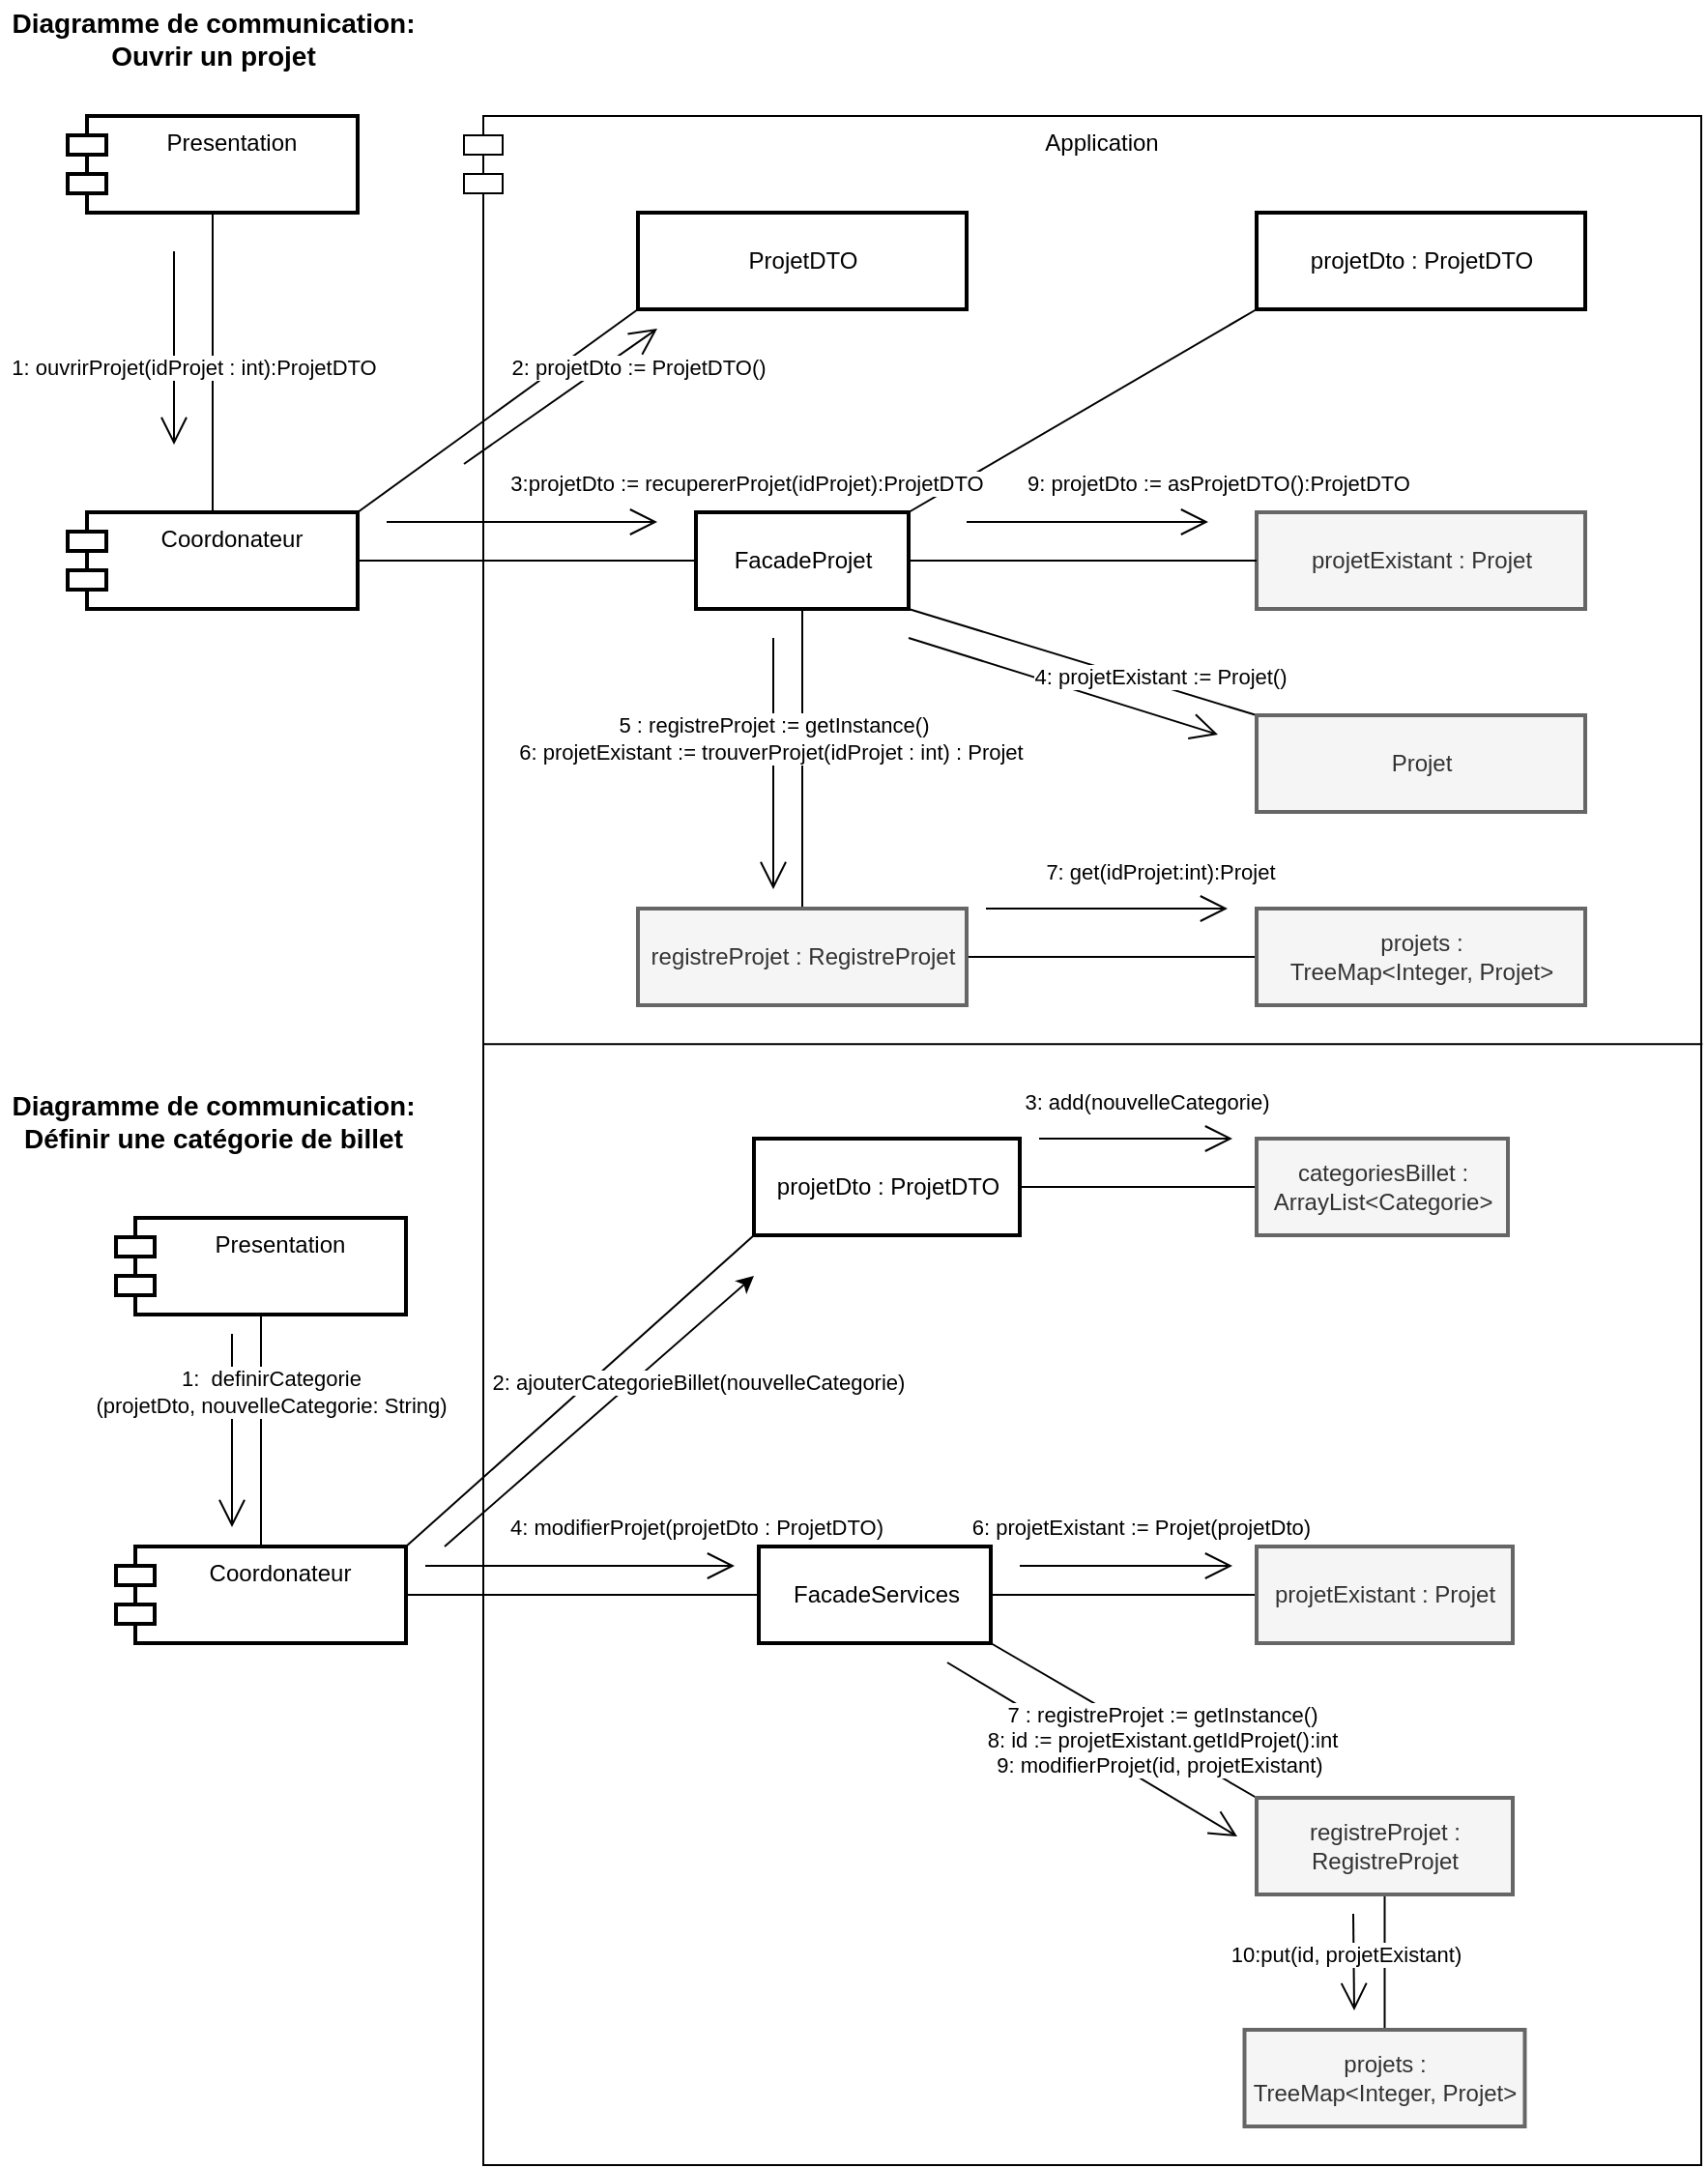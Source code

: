 <mxfile version="19.0.0" type="github">
  <diagram id="52IZLL7xsQzxs3NUUl1_" name="Page-1">
    <mxGraphModel dx="887" dy="1923" grid="1" gridSize="10" guides="1" tooltips="1" connect="1" arrows="1" fold="1" page="1" pageScale="1" pageWidth="850" pageHeight="1100" math="0" shadow="0">
      <root>
        <mxCell id="0" />
        <mxCell id="1" parent="0" />
        <mxCell id="hDqs2hNm1gBTOTLuySX5-2" value="Coordonateur" style="shape=module;align=left;spacingLeft=20;align=center;verticalAlign=top;strokeWidth=2;" parent="1" vertex="1">
          <mxGeometry x="100" y="-280" width="150" height="50" as="geometry" />
        </mxCell>
        <mxCell id="hDqs2hNm1gBTOTLuySX5-3" value="Application" style="shape=module;align=left;spacingLeft=20;align=center;verticalAlign=top;" parent="1" vertex="1">
          <mxGeometry x="280" y="-1020" width="640" height="1060" as="geometry" />
        </mxCell>
        <mxCell id="dk3OCbrw461VhQ2k63uT-19" style="edgeStyle=none;rounded=0;orthogonalLoop=1;jettySize=auto;html=1;exitX=0;exitY=1;exitDx=0;exitDy=0;entryX=1;entryY=0;entryDx=0;entryDy=0;endArrow=none;endFill=0;" parent="1" source="zlBf4Wz0gLvxMZk6vgf--4" target="dk3OCbrw461VhQ2k63uT-10" edge="1">
          <mxGeometry relative="1" as="geometry" />
        </mxCell>
        <mxCell id="zlBf4Wz0gLvxMZk6vgf--4" value="projetDto : ProjetDTO" style="html=1;strokeWidth=2;" parent="1" vertex="1">
          <mxGeometry x="690" y="-970" width="170" height="50" as="geometry" />
        </mxCell>
        <mxCell id="zlBf4Wz0gLvxMZk6vgf--22" style="rounded=0;orthogonalLoop=1;jettySize=auto;html=1;entryX=0;entryY=0;entryDx=0;entryDy=0;endArrow=none;endFill=0;exitX=1;exitY=1;exitDx=0;exitDy=0;" parent="1" source="zlBf4Wz0gLvxMZk6vgf--5" target="TzgPYY4RlzZjaDo3wwwL-1" edge="1">
          <mxGeometry relative="1" as="geometry" />
        </mxCell>
        <mxCell id="TzgPYY4RlzZjaDo3wwwL-3" style="edgeStyle=none;rounded=0;orthogonalLoop=1;jettySize=auto;html=1;entryX=0;entryY=0.5;entryDx=0;entryDy=0;endArrow=none;endFill=0;" parent="1" source="zlBf4Wz0gLvxMZk6vgf--5" target="TzgPYY4RlzZjaDo3wwwL-2" edge="1">
          <mxGeometry relative="1" as="geometry" />
        </mxCell>
        <mxCell id="zlBf4Wz0gLvxMZk6vgf--5" value="FacadeServices" style="html=1;strokeWidth=2;" parent="1" vertex="1">
          <mxGeometry x="432.5" y="-280" width="120" height="50" as="geometry" />
        </mxCell>
        <mxCell id="zlBf4Wz0gLvxMZk6vgf--6" value="" style="endArrow=open;endFill=1;endSize=12;html=1;rounded=0;" parent="1" edge="1">
          <mxGeometry width="160" relative="1" as="geometry">
            <mxPoint x="260" y="-270" as="sourcePoint" />
            <mxPoint x="420" y="-270" as="targetPoint" />
          </mxGeometry>
        </mxCell>
        <mxCell id="zlBf4Wz0gLvxMZk6vgf--7" value="4: modifierProjet(projetDto : ProjetDTO)" style="edgeLabel;html=1;align=center;verticalAlign=middle;resizable=0;points=[];" parent="zlBf4Wz0gLvxMZk6vgf--6" connectable="0" vertex="1">
          <mxGeometry x="0.176" relative="1" as="geometry">
            <mxPoint x="46" y="-20" as="offset" />
          </mxGeometry>
        </mxCell>
        <mxCell id="zlBf4Wz0gLvxMZk6vgf--12" value="" style="endArrow=open;endFill=1;endSize=12;html=1;rounded=0;" parent="1" edge="1">
          <mxGeometry width="160" relative="1" as="geometry">
            <mxPoint x="567.5" y="-270" as="sourcePoint" />
            <mxPoint x="677.5" y="-270" as="targetPoint" />
          </mxGeometry>
        </mxCell>
        <mxCell id="zlBf4Wz0gLvxMZk6vgf--13" value="6: projetExistant := Projet(projetDto)" style="edgeLabel;html=1;align=center;verticalAlign=middle;resizable=0;points=[];" parent="zlBf4Wz0gLvxMZk6vgf--12" connectable="0" vertex="1">
          <mxGeometry x="0.176" relative="1" as="geometry">
            <mxPoint x="-2" y="-20" as="offset" />
          </mxGeometry>
        </mxCell>
        <mxCell id="zlBf4Wz0gLvxMZk6vgf--21" value="" style="endArrow=none;html=1;rounded=0;exitX=1;exitY=0.5;exitDx=0;exitDy=0;entryX=0;entryY=0.5;entryDx=0;entryDy=0;" parent="1" source="hDqs2hNm1gBTOTLuySX5-2" target="zlBf4Wz0gLvxMZk6vgf--5" edge="1">
          <mxGeometry width="50" height="50" relative="1" as="geometry">
            <mxPoint x="620" y="-110" as="sourcePoint" />
            <mxPoint x="670" y="-160" as="targetPoint" />
          </mxGeometry>
        </mxCell>
        <mxCell id="zlBf4Wz0gLvxMZk6vgf--28" value="Diagramme de communication:&lt;br style=&quot;font-size: 14px;&quot;&gt;Définir une catégorie de billet" style="text;html=1;align=center;verticalAlign=middle;resizable=0;points=[];autosize=1;strokeColor=none;fillColor=none;fontStyle=1;fontSize=14;" parent="1" vertex="1">
          <mxGeometry x="40" y="-520" width="220" height="40" as="geometry" />
        </mxCell>
        <mxCell id="dk3OCbrw461VhQ2k63uT-57" style="edgeStyle=none;rounded=0;orthogonalLoop=1;jettySize=auto;html=1;exitX=0.5;exitY=1;exitDx=0;exitDy=0;entryX=0.5;entryY=0;entryDx=0;entryDy=0;endArrow=none;endFill=0;" parent="1" source="TzgPYY4RlzZjaDo3wwwL-1" target="dk3OCbrw461VhQ2k63uT-56" edge="1">
          <mxGeometry relative="1" as="geometry" />
        </mxCell>
        <mxCell id="TzgPYY4RlzZjaDo3wwwL-1" value="registreProjet : &lt;br&gt;RegistreProjet" style="html=1;fillColor=#f5f5f5;fontColor=#333333;strokeColor=#666666;strokeWidth=2;" parent="1" vertex="1">
          <mxGeometry x="690" y="-150" width="132.5" height="50" as="geometry" />
        </mxCell>
        <mxCell id="TzgPYY4RlzZjaDo3wwwL-2" value="projetExistant : Projet" style="html=1;fillColor=#f5f5f5;fontColor=#333333;strokeColor=#666666;strokeWidth=2;" parent="1" vertex="1">
          <mxGeometry x="690" y="-280" width="132.5" height="50" as="geometry" />
        </mxCell>
        <mxCell id="TzgPYY4RlzZjaDo3wwwL-5" value="" style="endArrow=open;endFill=1;endSize=12;html=1;rounded=0;exitX=0;exitY=1;exitDx=0;exitDy=0;" parent="1" edge="1">
          <mxGeometry width="160" relative="1" as="geometry">
            <mxPoint x="530" y="-220" as="sourcePoint" />
            <mxPoint x="680" y="-130" as="targetPoint" />
          </mxGeometry>
        </mxCell>
        <mxCell id="TzgPYY4RlzZjaDo3wwwL-6" value="7 : registreProjet := getInstance()&lt;br&gt;8: id := projetExistant.getIdProjet():int&lt;br&gt;9: modifierProjet(id, projetExistant)&amp;nbsp;" style="edgeLabel;html=1;align=center;verticalAlign=middle;resizable=0;points=[];" parent="TzgPYY4RlzZjaDo3wwwL-5" connectable="0" vertex="1">
          <mxGeometry x="0.176" relative="1" as="geometry">
            <mxPoint x="22" y="-13" as="offset" />
          </mxGeometry>
        </mxCell>
        <mxCell id="dk3OCbrw461VhQ2k63uT-7" style="edgeStyle=orthogonalEdgeStyle;rounded=0;orthogonalLoop=1;jettySize=auto;html=1;entryX=0;entryY=0.5;entryDx=0;entryDy=0;endArrow=none;endFill=0;" parent="1" source="dk3OCbrw461VhQ2k63uT-1" target="dk3OCbrw461VhQ2k63uT-10" edge="1">
          <mxGeometry relative="1" as="geometry" />
        </mxCell>
        <mxCell id="dk3OCbrw461VhQ2k63uT-1" value="Coordonateur" style="shape=module;align=left;spacingLeft=20;align=center;verticalAlign=top;strokeWidth=2;" parent="1" vertex="1">
          <mxGeometry x="75" y="-815" width="150" height="50" as="geometry" />
        </mxCell>
        <mxCell id="dk3OCbrw461VhQ2k63uT-4" value="" style="edgeStyle=orthogonalEdgeStyle;rounded=0;orthogonalLoop=1;jettySize=auto;html=1;endArrow=none;endFill=0;" parent="1" source="dk3OCbrw461VhQ2k63uT-2" target="dk3OCbrw461VhQ2k63uT-1" edge="1">
          <mxGeometry relative="1" as="geometry" />
        </mxCell>
        <mxCell id="dk3OCbrw461VhQ2k63uT-2" value="Presentation" style="shape=module;align=left;spacingLeft=20;align=center;verticalAlign=top;strokeWidth=2;" parent="1" vertex="1">
          <mxGeometry x="75" y="-1020" width="150" height="50" as="geometry" />
        </mxCell>
        <mxCell id="dk3OCbrw461VhQ2k63uT-3" value="projetExistant : Projet" style="html=1;strokeWidth=2;fillColor=#f5f5f5;fontColor=#333333;strokeColor=#666666;" parent="1" vertex="1">
          <mxGeometry x="690" y="-815" width="170" height="50" as="geometry" />
        </mxCell>
        <mxCell id="dk3OCbrw461VhQ2k63uT-5" value="" style="endArrow=open;endFill=1;endSize=12;html=1;rounded=0;" parent="1" edge="1">
          <mxGeometry width="160" relative="1" as="geometry">
            <mxPoint x="130" y="-950" as="sourcePoint" />
            <mxPoint x="130" y="-850" as="targetPoint" />
          </mxGeometry>
        </mxCell>
        <mxCell id="dk3OCbrw461VhQ2k63uT-6" value="1: ouvrirProjet(idProjet : int):ProjetDTO" style="edgeLabel;html=1;align=center;verticalAlign=middle;resizable=0;points=[];" parent="dk3OCbrw461VhQ2k63uT-5" connectable="0" vertex="1">
          <mxGeometry x="0.176" relative="1" as="geometry">
            <mxPoint x="10" y="1" as="offset" />
          </mxGeometry>
        </mxCell>
        <mxCell id="dk3OCbrw461VhQ2k63uT-8" value="" style="endArrow=open;endFill=1;endSize=12;html=1;rounded=0;" parent="1" edge="1">
          <mxGeometry width="160" relative="1" as="geometry">
            <mxPoint x="240" y="-810" as="sourcePoint" />
            <mxPoint x="380" y="-810" as="targetPoint" />
          </mxGeometry>
        </mxCell>
        <mxCell id="dk3OCbrw461VhQ2k63uT-9" value="3:projetDto := recupererProjet(idProjet):ProjetDTO" style="edgeLabel;html=1;align=center;verticalAlign=middle;resizable=0;points=[];" parent="dk3OCbrw461VhQ2k63uT-8" connectable="0" vertex="1">
          <mxGeometry x="0.176" relative="1" as="geometry">
            <mxPoint x="103" y="-20" as="offset" />
          </mxGeometry>
        </mxCell>
        <mxCell id="dk3OCbrw461VhQ2k63uT-11" style="edgeStyle=orthogonalEdgeStyle;rounded=0;orthogonalLoop=1;jettySize=auto;html=1;entryX=0;entryY=0.5;entryDx=0;entryDy=0;endArrow=none;endFill=0;" parent="1" source="dk3OCbrw461VhQ2k63uT-10" target="dk3OCbrw461VhQ2k63uT-3" edge="1">
          <mxGeometry relative="1" as="geometry" />
        </mxCell>
        <mxCell id="dk3OCbrw461VhQ2k63uT-15" style="rounded=0;orthogonalLoop=1;jettySize=auto;html=1;exitX=0.5;exitY=1;exitDx=0;exitDy=0;entryX=0.5;entryY=0;entryDx=0;entryDy=0;endArrow=none;endFill=0;" parent="1" source="dk3OCbrw461VhQ2k63uT-10" target="dk3OCbrw461VhQ2k63uT-14" edge="1">
          <mxGeometry relative="1" as="geometry" />
        </mxCell>
        <mxCell id="dk3OCbrw461VhQ2k63uT-21" style="edgeStyle=none;rounded=0;orthogonalLoop=1;jettySize=auto;html=1;exitX=1;exitY=1;exitDx=0;exitDy=0;entryX=0;entryY=0;entryDx=0;entryDy=0;endArrow=none;endFill=0;" parent="1" source="dk3OCbrw461VhQ2k63uT-10" target="dk3OCbrw461VhQ2k63uT-20" edge="1">
          <mxGeometry relative="1" as="geometry" />
        </mxCell>
        <mxCell id="dk3OCbrw461VhQ2k63uT-31" style="edgeStyle=none;rounded=0;orthogonalLoop=1;jettySize=auto;html=1;exitX=1;exitY=0;exitDx=0;exitDy=0;entryX=0;entryY=1;entryDx=0;entryDy=0;endArrow=none;endFill=0;" parent="1" source="dk3OCbrw461VhQ2k63uT-1" target="dk3OCbrw461VhQ2k63uT-30" edge="1">
          <mxGeometry relative="1" as="geometry" />
        </mxCell>
        <mxCell id="dk3OCbrw461VhQ2k63uT-10" value="FacadeProjet" style="html=1;strokeWidth=2;" parent="1" vertex="1">
          <mxGeometry x="400" y="-815" width="110" height="50" as="geometry" />
        </mxCell>
        <mxCell id="dk3OCbrw461VhQ2k63uT-12" value="" style="endArrow=open;endFill=1;endSize=12;html=1;rounded=0;" parent="1" edge="1">
          <mxGeometry width="160" relative="1" as="geometry">
            <mxPoint x="540" y="-810" as="sourcePoint" />
            <mxPoint x="665" y="-810" as="targetPoint" />
          </mxGeometry>
        </mxCell>
        <mxCell id="dk3OCbrw461VhQ2k63uT-13" value="9: projetDto := asProjetDTO():ProjetDTO" style="edgeLabel;html=1;align=center;verticalAlign=middle;resizable=0;points=[];" parent="dk3OCbrw461VhQ2k63uT-12" connectable="0" vertex="1">
          <mxGeometry x="0.176" relative="1" as="geometry">
            <mxPoint x="56" y="-20" as="offset" />
          </mxGeometry>
        </mxCell>
        <mxCell id="dk3OCbrw461VhQ2k63uT-25" style="edgeStyle=none;rounded=0;orthogonalLoop=1;jettySize=auto;html=1;entryX=0;entryY=0.5;entryDx=0;entryDy=0;endArrow=none;endFill=0;" parent="1" source="dk3OCbrw461VhQ2k63uT-14" target="dk3OCbrw461VhQ2k63uT-24" edge="1">
          <mxGeometry relative="1" as="geometry" />
        </mxCell>
        <mxCell id="dk3OCbrw461VhQ2k63uT-14" value="registreProjet : RegistreProjet" style="html=1;fillColor=#f5f5f5;fontColor=#333333;strokeColor=#666666;strokeWidth=2;" parent="1" vertex="1">
          <mxGeometry x="370" y="-610" width="170" height="50" as="geometry" />
        </mxCell>
        <mxCell id="dk3OCbrw461VhQ2k63uT-16" value="" style="endArrow=open;endFill=1;endSize=12;html=1;rounded=0;" parent="1" edge="1">
          <mxGeometry width="160" relative="1" as="geometry">
            <mxPoint x="440" y="-750" as="sourcePoint" />
            <mxPoint x="440" y="-620" as="targetPoint" />
          </mxGeometry>
        </mxCell>
        <mxCell id="dk3OCbrw461VhQ2k63uT-17" value="5 : registreProjet := getInstance()&lt;br&gt;6: projetExistant := trouverProjet(idProjet : int) : Projet&amp;nbsp;" style="edgeLabel;html=1;align=center;verticalAlign=middle;resizable=0;points=[];" parent="dk3OCbrw461VhQ2k63uT-16" connectable="0" vertex="1">
          <mxGeometry x="0.176" relative="1" as="geometry">
            <mxPoint y="-25" as="offset" />
          </mxGeometry>
        </mxCell>
        <mxCell id="dk3OCbrw461VhQ2k63uT-20" value="Projet" style="html=1;strokeWidth=2;fillColor=#f5f5f5;fontColor=#333333;strokeColor=#666666;" parent="1" vertex="1">
          <mxGeometry x="690" y="-710" width="170" height="50" as="geometry" />
        </mxCell>
        <mxCell id="dk3OCbrw461VhQ2k63uT-22" value="" style="endArrow=open;endFill=1;endSize=12;html=1;rounded=0;" parent="1" edge="1">
          <mxGeometry width="160" relative="1" as="geometry">
            <mxPoint x="510" y="-750" as="sourcePoint" />
            <mxPoint x="670" y="-700" as="targetPoint" />
          </mxGeometry>
        </mxCell>
        <mxCell id="dk3OCbrw461VhQ2k63uT-23" value="4: projetExistant := Projet()" style="edgeLabel;html=1;align=center;verticalAlign=middle;resizable=0;points=[];" parent="dk3OCbrw461VhQ2k63uT-22" connectable="0" vertex="1">
          <mxGeometry x="0.176" relative="1" as="geometry">
            <mxPoint x="36" y="-10" as="offset" />
          </mxGeometry>
        </mxCell>
        <mxCell id="dk3OCbrw461VhQ2k63uT-24" value="projets : &lt;br&gt;TreeMap&amp;lt;Integer, Projet&amp;gt;" style="html=1;fillColor=#f5f5f5;fontColor=#333333;strokeColor=#666666;strokeWidth=2;" parent="1" vertex="1">
          <mxGeometry x="690" y="-610" width="170" height="50" as="geometry" />
        </mxCell>
        <mxCell id="dk3OCbrw461VhQ2k63uT-26" value="" style="endArrow=open;endFill=1;endSize=12;html=1;rounded=0;" parent="1" edge="1">
          <mxGeometry width="160" relative="1" as="geometry">
            <mxPoint x="550" y="-610" as="sourcePoint" />
            <mxPoint x="675" y="-610" as="targetPoint" />
          </mxGeometry>
        </mxCell>
        <mxCell id="dk3OCbrw461VhQ2k63uT-27" value="7: get(idProjet:int):Projet" style="edgeLabel;html=1;align=center;verticalAlign=middle;resizable=0;points=[];" parent="dk3OCbrw461VhQ2k63uT-26" connectable="0" vertex="1">
          <mxGeometry x="0.176" relative="1" as="geometry">
            <mxPoint x="16" y="-19" as="offset" />
          </mxGeometry>
        </mxCell>
        <mxCell id="dk3OCbrw461VhQ2k63uT-30" value="ProjetDTO" style="html=1;strokeWidth=2;" parent="1" vertex="1">
          <mxGeometry x="370" y="-970" width="170" height="50" as="geometry" />
        </mxCell>
        <mxCell id="dk3OCbrw461VhQ2k63uT-32" value="" style="endArrow=open;endFill=1;endSize=12;html=1;rounded=0;" parent="1" edge="1">
          <mxGeometry width="160" relative="1" as="geometry">
            <mxPoint x="280" y="-840" as="sourcePoint" />
            <mxPoint x="380" y="-910" as="targetPoint" />
          </mxGeometry>
        </mxCell>
        <mxCell id="dk3OCbrw461VhQ2k63uT-33" value="2: projetDto := ProjetDTO()" style="edgeLabel;html=1;align=center;verticalAlign=middle;resizable=0;points=[];" parent="dk3OCbrw461VhQ2k63uT-32" connectable="0" vertex="1">
          <mxGeometry x="0.176" relative="1" as="geometry">
            <mxPoint x="31" y="-9" as="offset" />
          </mxGeometry>
        </mxCell>
        <mxCell id="dk3OCbrw461VhQ2k63uT-36" style="edgeStyle=none;rounded=0;orthogonalLoop=1;jettySize=auto;html=1;entryX=0.5;entryY=0;entryDx=0;entryDy=0;endArrow=none;endFill=0;" parent="1" source="dk3OCbrw461VhQ2k63uT-35" target="hDqs2hNm1gBTOTLuySX5-2" edge="1">
          <mxGeometry relative="1" as="geometry" />
        </mxCell>
        <mxCell id="dk3OCbrw461VhQ2k63uT-35" value="Presentation" style="shape=module;align=left;spacingLeft=20;align=center;verticalAlign=top;strokeWidth=2;" parent="1" vertex="1">
          <mxGeometry x="100" y="-450" width="150" height="50" as="geometry" />
        </mxCell>
        <mxCell id="dk3OCbrw461VhQ2k63uT-37" value="" style="endArrow=open;endFill=1;endSize=12;html=1;rounded=0;" parent="1" edge="1">
          <mxGeometry width="160" relative="1" as="geometry">
            <mxPoint x="160" y="-390" as="sourcePoint" />
            <mxPoint x="160" y="-290" as="targetPoint" />
          </mxGeometry>
        </mxCell>
        <mxCell id="dk3OCbrw461VhQ2k63uT-38" value="1:&amp;nbsp; definirCategorie&lt;br&gt;(projetDto, nouvelleCategorie: String)" style="edgeLabel;html=1;align=center;verticalAlign=middle;resizable=0;points=[];" parent="dk3OCbrw461VhQ2k63uT-37" connectable="0" vertex="1">
          <mxGeometry x="0.176" relative="1" as="geometry">
            <mxPoint x="20" y="-29" as="offset" />
          </mxGeometry>
        </mxCell>
        <mxCell id="dk3OCbrw461VhQ2k63uT-49" style="edgeStyle=none;rounded=0;orthogonalLoop=1;jettySize=auto;html=1;exitX=0;exitY=1;exitDx=0;exitDy=0;entryX=1;entryY=0;entryDx=0;entryDy=0;endArrow=none;endFill=0;" parent="1" source="dk3OCbrw461VhQ2k63uT-44" target="hDqs2hNm1gBTOTLuySX5-2" edge="1">
          <mxGeometry relative="1" as="geometry" />
        </mxCell>
        <mxCell id="dk3OCbrw461VhQ2k63uT-51" style="edgeStyle=none;rounded=0;orthogonalLoop=1;jettySize=auto;html=1;entryX=0;entryY=0.5;entryDx=0;entryDy=0;endArrow=none;endFill=0;" parent="1" source="dk3OCbrw461VhQ2k63uT-44" target="dk3OCbrw461VhQ2k63uT-50" edge="1">
          <mxGeometry relative="1" as="geometry" />
        </mxCell>
        <mxCell id="dk3OCbrw461VhQ2k63uT-55" style="edgeStyle=none;rounded=0;orthogonalLoop=1;jettySize=auto;html=1;entryX=0.016;entryY=0.453;entryDx=0;entryDy=0;entryPerimeter=0;endArrow=none;endFill=0;exitX=1.001;exitY=0.453;exitDx=0;exitDy=0;exitPerimeter=0;" parent="1" source="hDqs2hNm1gBTOTLuySX5-3" target="hDqs2hNm1gBTOTLuySX5-3" edge="1">
          <mxGeometry relative="1" as="geometry">
            <mxPoint x="880" y="-540" as="sourcePoint" />
          </mxGeometry>
        </mxCell>
        <mxCell id="dk3OCbrw461VhQ2k63uT-44" value="projetDto : ProjetDTO" style="html=1;strokeWidth=2;" parent="1" vertex="1">
          <mxGeometry x="430" y="-491" width="137.5" height="50" as="geometry" />
        </mxCell>
        <mxCell id="dk3OCbrw461VhQ2k63uT-46" value="" style="endArrow=classic;html=1;rounded=0;" parent="1" edge="1">
          <mxGeometry width="50" height="50" relative="1" as="geometry">
            <mxPoint x="270" y="-280" as="sourcePoint" />
            <mxPoint x="430" y="-420" as="targetPoint" />
          </mxGeometry>
        </mxCell>
        <mxCell id="dk3OCbrw461VhQ2k63uT-47" value="2: ajouterCategorieBillet(nouvelleCategorie)" style="edgeLabel;html=1;align=center;verticalAlign=middle;resizable=0;points=[];" parent="dk3OCbrw461VhQ2k63uT-46" vertex="1" connectable="0">
          <mxGeometry x="-0.414" y="-1" relative="1" as="geometry">
            <mxPoint x="83" y="-45" as="offset" />
          </mxGeometry>
        </mxCell>
        <mxCell id="dk3OCbrw461VhQ2k63uT-48" value="Diagramme de communication:&lt;br style=&quot;font-size: 14px;&quot;&gt;Ouvrir un projet" style="text;html=1;align=center;verticalAlign=middle;resizable=0;points=[];autosize=1;strokeColor=none;fillColor=none;fontStyle=1;fontSize=14;" parent="1" vertex="1">
          <mxGeometry x="40" y="-1080" width="220" height="40" as="geometry" />
        </mxCell>
        <mxCell id="dk3OCbrw461VhQ2k63uT-50" value="categoriesBillet :&lt;br&gt;ArrayList&amp;lt;Categorie&amp;gt;" style="html=1;strokeWidth=2;fillColor=#f5f5f5;fontColor=#333333;strokeColor=#666666;" parent="1" vertex="1">
          <mxGeometry x="690" y="-491" width="130" height="50" as="geometry" />
        </mxCell>
        <mxCell id="dk3OCbrw461VhQ2k63uT-52" value="" style="endArrow=open;endFill=1;endSize=12;html=1;rounded=0;" parent="1" edge="1">
          <mxGeometry width="160" relative="1" as="geometry">
            <mxPoint x="577.5" y="-491" as="sourcePoint" />
            <mxPoint x="677.5" y="-491" as="targetPoint" />
          </mxGeometry>
        </mxCell>
        <mxCell id="dk3OCbrw461VhQ2k63uT-53" value="3: add(nouvelleCategorie)" style="edgeLabel;html=1;align=center;verticalAlign=middle;resizable=0;points=[];" parent="dk3OCbrw461VhQ2k63uT-52" connectable="0" vertex="1">
          <mxGeometry x="0.176" relative="1" as="geometry">
            <mxPoint x="-4" y="-19" as="offset" />
          </mxGeometry>
        </mxCell>
        <mxCell id="dk3OCbrw461VhQ2k63uT-56" value="projets : &lt;br&gt;TreeMap&amp;lt;Integer, Projet&amp;gt;" style="html=1;fillColor=#f5f5f5;fontColor=#333333;strokeColor=#666666;strokeWidth=2;" parent="1" vertex="1">
          <mxGeometry x="683.75" y="-30" width="145" height="50" as="geometry" />
        </mxCell>
        <mxCell id="dk3OCbrw461VhQ2k63uT-58" value="" style="endArrow=open;endFill=1;endSize=12;html=1;rounded=0;" parent="1" edge="1">
          <mxGeometry width="160" relative="1" as="geometry">
            <mxPoint x="740" y="-90" as="sourcePoint" />
            <mxPoint x="740.5" y="-40" as="targetPoint" />
          </mxGeometry>
        </mxCell>
        <mxCell id="dk3OCbrw461VhQ2k63uT-59" value="10:put(id, projetExistant)" style="edgeLabel;html=1;align=center;verticalAlign=middle;resizable=0;points=[];" parent="dk3OCbrw461VhQ2k63uT-58" connectable="0" vertex="1">
          <mxGeometry x="0.176" relative="1" as="geometry">
            <mxPoint x="-5" y="-9" as="offset" />
          </mxGeometry>
        </mxCell>
      </root>
    </mxGraphModel>
  </diagram>
</mxfile>
